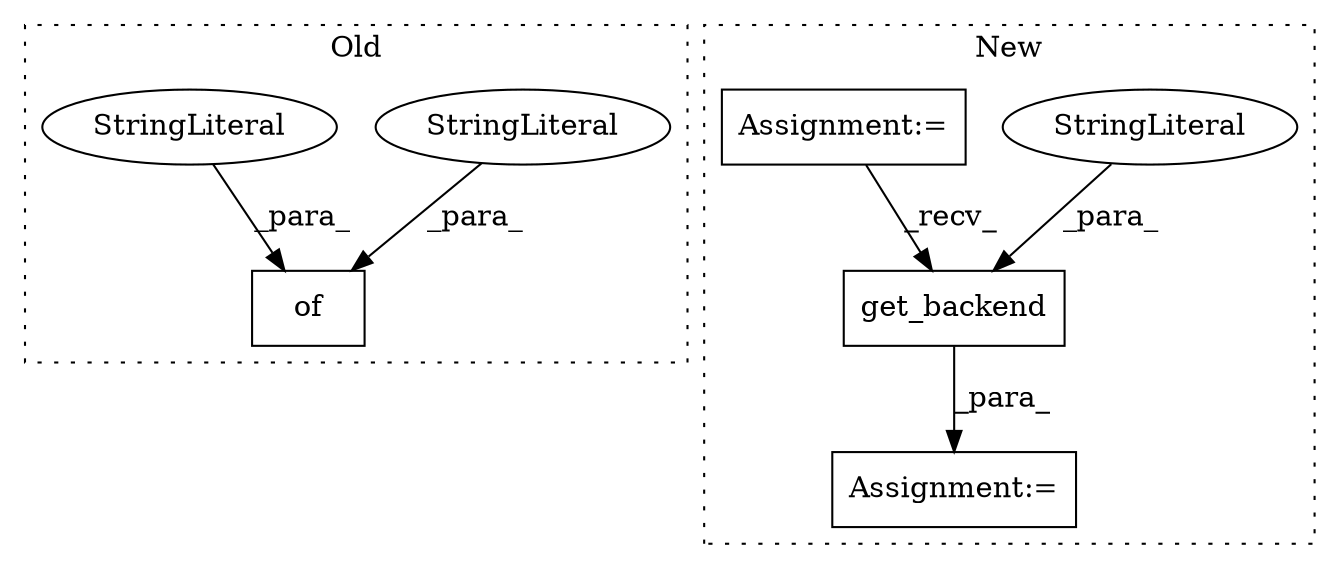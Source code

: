 digraph G {
subgraph cluster0 {
1 [label="of" a="32" s="3291,3317" l="3,1" shape="box"];
3 [label="StringLiteral" a="45" s="3301" l="16" shape="ellipse"];
6 [label="StringLiteral" a="45" s="3294" l="6" shape="ellipse"];
label = "Old";
style="dotted";
}
subgraph cluster1 {
2 [label="get_backend" a="32" s="3344,3372" l="12,1" shape="box"];
4 [label="StringLiteral" a="45" s="3356" l="16" shape="ellipse"];
5 [label="Assignment:=" a="7" s="3339" l="1" shape="box"];
7 [label="Assignment:=" a="7" s="2995" l="3" shape="box"];
label = "New";
style="dotted";
}
2 -> 5 [label="_para_"];
3 -> 1 [label="_para_"];
4 -> 2 [label="_para_"];
6 -> 1 [label="_para_"];
7 -> 2 [label="_recv_"];
}